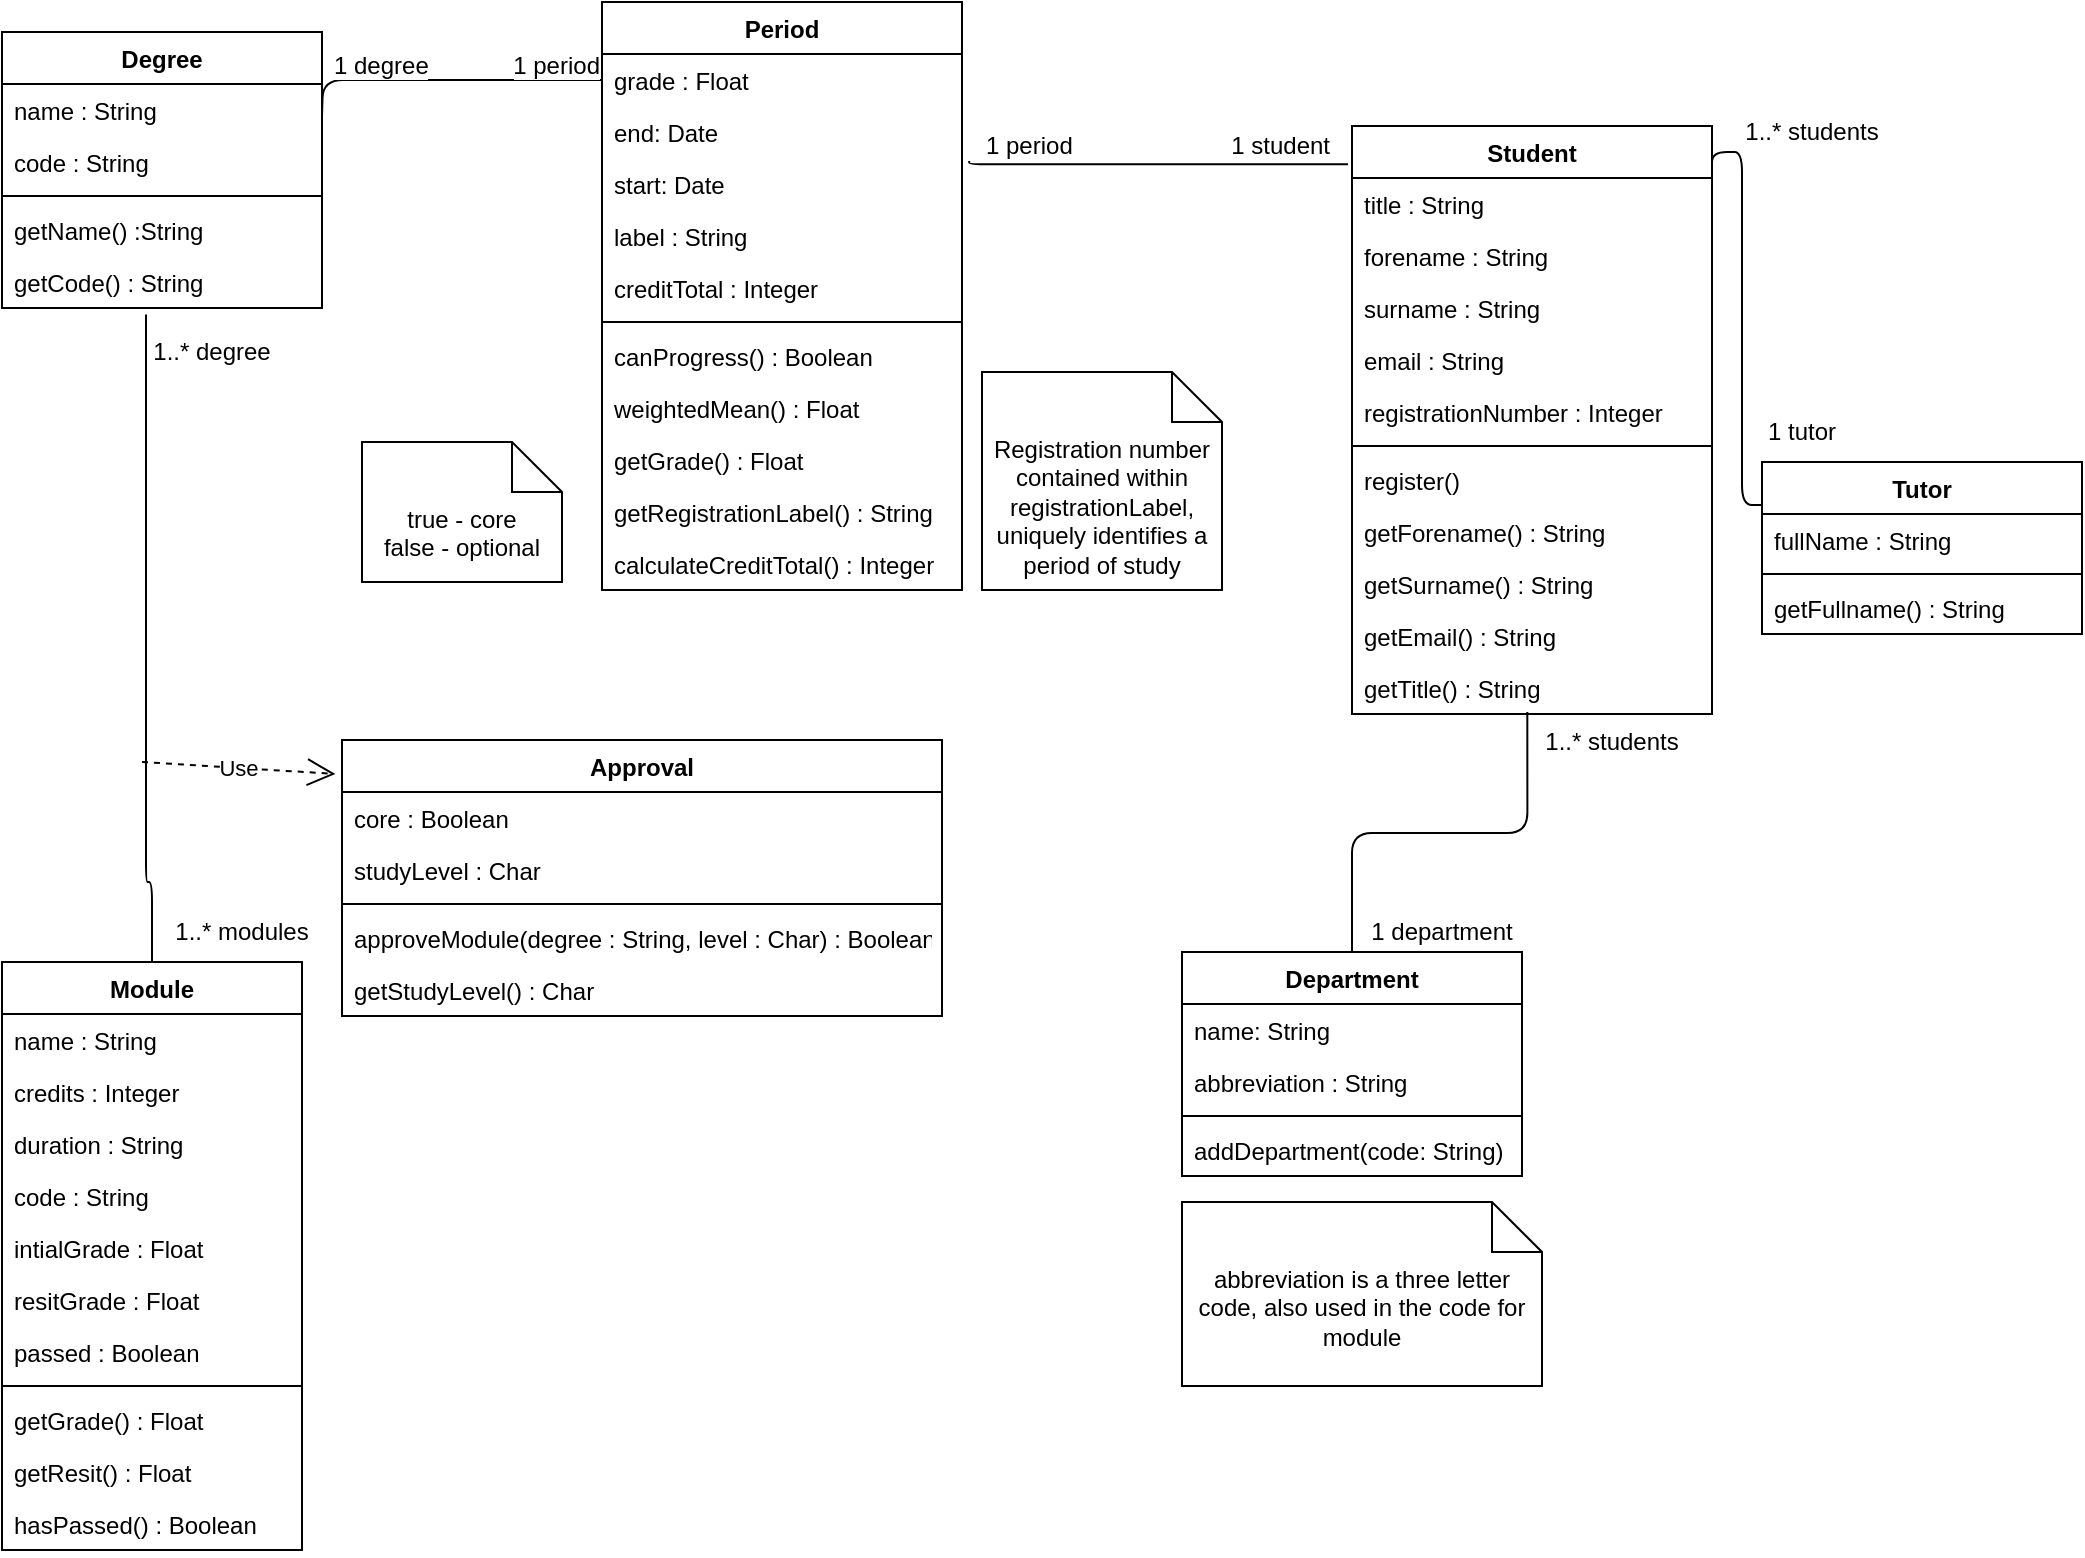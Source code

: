 <mxfile version="13.8.8" type="device"><diagram name="Page-1" id="c4acf3e9-155e-7222-9cf6-157b1a14988f"><mxGraphModel dx="1635" dy="903" grid="1" gridSize="10" guides="1" tooltips="1" connect="1" arrows="1" fold="1" page="1" pageScale="1" pageWidth="850" pageHeight="1100" background="#ffffff" math="0" shadow="0"><root><mxCell id="0"/><mxCell id="1" parent="0"/><mxCell id="rjz1OcBm1PRQuOsxwkTH-1" value="Degree" style="swimlane;fontStyle=1;align=center;verticalAlign=top;childLayout=stackLayout;horizontal=1;startSize=26;horizontalStack=0;resizeParent=1;resizeParentMax=0;resizeLast=0;collapsible=1;marginBottom=0;" parent="1" vertex="1"><mxGeometry x="10" y="15" width="160" height="138" as="geometry"/></mxCell><mxCell id="rjz1OcBm1PRQuOsxwkTH-5" value="name : String" style="text;strokeColor=none;fillColor=none;align=left;verticalAlign=top;spacingLeft=4;spacingRight=4;overflow=hidden;rotatable=0;points=[[0,0.5],[1,0.5]];portConstraint=eastwest;" parent="rjz1OcBm1PRQuOsxwkTH-1" vertex="1"><mxGeometry y="26" width="160" height="26" as="geometry"/></mxCell><mxCell id="rjz1OcBm1PRQuOsxwkTH-6" value="code : String" style="text;strokeColor=none;fillColor=none;align=left;verticalAlign=top;spacingLeft=4;spacingRight=4;overflow=hidden;rotatable=0;points=[[0,0.5],[1,0.5]];portConstraint=eastwest;" parent="rjz1OcBm1PRQuOsxwkTH-1" vertex="1"><mxGeometry y="52" width="160" height="26" as="geometry"/></mxCell><mxCell id="rjz1OcBm1PRQuOsxwkTH-3" value="" style="line;strokeWidth=1;fillColor=none;align=left;verticalAlign=middle;spacingTop=-1;spacingLeft=3;spacingRight=3;rotatable=0;labelPosition=right;points=[];portConstraint=eastwest;" parent="rjz1OcBm1PRQuOsxwkTH-1" vertex="1"><mxGeometry y="78" width="160" height="8" as="geometry"/></mxCell><mxCell id="rjz1OcBm1PRQuOsxwkTH-4" value="getName() :String" style="text;strokeColor=none;fillColor=none;align=left;verticalAlign=top;spacingLeft=4;spacingRight=4;overflow=hidden;rotatable=0;points=[[0,0.5],[1,0.5]];portConstraint=eastwest;" parent="rjz1OcBm1PRQuOsxwkTH-1" vertex="1"><mxGeometry y="86" width="160" height="26" as="geometry"/></mxCell><mxCell id="rjz1OcBm1PRQuOsxwkTH-17" value="getCode() : String" style="text;strokeColor=none;fillColor=none;align=left;verticalAlign=top;spacingLeft=4;spacingRight=4;overflow=hidden;rotatable=0;points=[[0,0.5],[1,0.5]];portConstraint=eastwest;" parent="rjz1OcBm1PRQuOsxwkTH-1" vertex="1"><mxGeometry y="112" width="160" height="26" as="geometry"/></mxCell><mxCell id="rjz1OcBm1PRQuOsxwkTH-23" value="Module&#10;" style="swimlane;fontStyle=1;align=center;verticalAlign=top;childLayout=stackLayout;horizontal=1;startSize=26;horizontalStack=0;resizeParent=1;resizeParentMax=0;resizeLast=0;collapsible=1;marginBottom=0;" parent="1" vertex="1"><mxGeometry x="10" y="480" width="150" height="294" as="geometry"/></mxCell><mxCell id="rjz1OcBm1PRQuOsxwkTH-24" value="name : String" style="text;strokeColor=none;fillColor=none;align=left;verticalAlign=top;spacingLeft=4;spacingRight=4;overflow=hidden;rotatable=0;points=[[0,0.5],[1,0.5]];portConstraint=eastwest;" parent="rjz1OcBm1PRQuOsxwkTH-23" vertex="1"><mxGeometry y="26" width="150" height="26" as="geometry"/></mxCell><mxCell id="rjz1OcBm1PRQuOsxwkTH-27" value="credits : Integer" style="text;strokeColor=none;fillColor=none;align=left;verticalAlign=top;spacingLeft=4;spacingRight=4;overflow=hidden;rotatable=0;points=[[0,0.5],[1,0.5]];portConstraint=eastwest;" parent="rjz1OcBm1PRQuOsxwkTH-23" vertex="1"><mxGeometry y="52" width="150" height="26" as="geometry"/></mxCell><mxCell id="rjz1OcBm1PRQuOsxwkTH-28" value="duration : String" style="text;strokeColor=none;fillColor=none;align=left;verticalAlign=top;spacingLeft=4;spacingRight=4;overflow=hidden;rotatable=0;points=[[0,0.5],[1,0.5]];portConstraint=eastwest;" parent="rjz1OcBm1PRQuOsxwkTH-23" vertex="1"><mxGeometry y="78" width="150" height="26" as="geometry"/></mxCell><mxCell id="rjz1OcBm1PRQuOsxwkTH-32" value="code : String" style="text;strokeColor=none;fillColor=none;align=left;verticalAlign=top;spacingLeft=4;spacingRight=4;overflow=hidden;rotatable=0;points=[[0,0.5],[1,0.5]];portConstraint=eastwest;" parent="rjz1OcBm1PRQuOsxwkTH-23" vertex="1"><mxGeometry y="104" width="150" height="26" as="geometry"/></mxCell><mxCell id="rjz1OcBm1PRQuOsxwkTH-29" value="intialGrade : Float" style="text;strokeColor=none;fillColor=none;align=left;verticalAlign=top;spacingLeft=4;spacingRight=4;overflow=hidden;rotatable=0;points=[[0,0.5],[1,0.5]];portConstraint=eastwest;" parent="rjz1OcBm1PRQuOsxwkTH-23" vertex="1"><mxGeometry y="130" width="150" height="26" as="geometry"/></mxCell><mxCell id="rjz1OcBm1PRQuOsxwkTH-30" value="resitGrade : Float" style="text;strokeColor=none;fillColor=none;align=left;verticalAlign=top;spacingLeft=4;spacingRight=4;overflow=hidden;rotatable=0;points=[[0,0.5],[1,0.5]];portConstraint=eastwest;" parent="rjz1OcBm1PRQuOsxwkTH-23" vertex="1"><mxGeometry y="156" width="150" height="26" as="geometry"/></mxCell><mxCell id="rjz1OcBm1PRQuOsxwkTH-102" value="passed : Boolean" style="text;strokeColor=none;fillColor=none;align=left;verticalAlign=top;spacingLeft=4;spacingRight=4;overflow=hidden;rotatable=0;points=[[0,0.5],[1,0.5]];portConstraint=eastwest;labelBackgroundColor=none;fontSize=12;" parent="rjz1OcBm1PRQuOsxwkTH-23" vertex="1"><mxGeometry y="182" width="150" height="26" as="geometry"/></mxCell><mxCell id="rjz1OcBm1PRQuOsxwkTH-25" value="" style="line;strokeWidth=1;fillColor=none;align=left;verticalAlign=middle;spacingTop=-1;spacingLeft=3;spacingRight=3;rotatable=0;labelPosition=right;points=[];portConstraint=eastwest;" parent="rjz1OcBm1PRQuOsxwkTH-23" vertex="1"><mxGeometry y="208" width="150" height="8" as="geometry"/></mxCell><mxCell id="rjz1OcBm1PRQuOsxwkTH-26" value="getGrade() : Float" style="text;strokeColor=none;fillColor=none;align=left;verticalAlign=top;spacingLeft=4;spacingRight=4;overflow=hidden;rotatable=0;points=[[0,0.5],[1,0.5]];portConstraint=eastwest;" parent="rjz1OcBm1PRQuOsxwkTH-23" vertex="1"><mxGeometry y="216" width="150" height="26" as="geometry"/></mxCell><mxCell id="rjz1OcBm1PRQuOsxwkTH-97" value="getResit() : Float" style="text;strokeColor=none;fillColor=none;align=left;verticalAlign=top;spacingLeft=4;spacingRight=4;overflow=hidden;rotatable=0;points=[[0,0.5],[1,0.5]];portConstraint=eastwest;labelBackgroundColor=none;" parent="rjz1OcBm1PRQuOsxwkTH-23" vertex="1"><mxGeometry y="242" width="150" height="26" as="geometry"/></mxCell><mxCell id="rjz1OcBm1PRQuOsxwkTH-103" value="hasPassed() : Boolean" style="text;strokeColor=none;fillColor=none;align=left;verticalAlign=top;spacingLeft=4;spacingRight=4;overflow=hidden;rotatable=0;points=[[0,0.5],[1,0.5]];portConstraint=eastwest;labelBackgroundColor=none;fontSize=12;" parent="rjz1OcBm1PRQuOsxwkTH-23" vertex="1"><mxGeometry y="268" width="150" height="26" as="geometry"/></mxCell><mxCell id="rjz1OcBm1PRQuOsxwkTH-33" value="Student&#10;" style="swimlane;fontStyle=1;align=center;verticalAlign=top;childLayout=stackLayout;horizontal=1;startSize=26;horizontalStack=0;resizeParent=1;resizeParentMax=0;resizeLast=0;collapsible=1;marginBottom=0;" parent="1" vertex="1"><mxGeometry x="685" y="62" width="180" height="294" as="geometry"/></mxCell><mxCell id="PQvyajeFnrVqaMVcbGp8-60" value="title : String" style="text;strokeColor=none;fillColor=none;align=left;verticalAlign=top;spacingLeft=4;spacingRight=4;overflow=hidden;rotatable=0;points=[[0,0.5],[1,0.5]];portConstraint=eastwest;" parent="rjz1OcBm1PRQuOsxwkTH-33" vertex="1"><mxGeometry y="26" width="180" height="26" as="geometry"/></mxCell><mxCell id="PQvyajeFnrVqaMVcbGp8-63" value="forename : String" style="text;strokeColor=none;fillColor=none;align=left;verticalAlign=top;spacingLeft=4;spacingRight=4;overflow=hidden;rotatable=0;points=[[0,0.5],[1,0.5]];portConstraint=eastwest;fontSize=12;" parent="rjz1OcBm1PRQuOsxwkTH-33" vertex="1"><mxGeometry y="52" width="180" height="26" as="geometry"/></mxCell><mxCell id="PQvyajeFnrVqaMVcbGp8-64" value="surname : String" style="text;strokeColor=none;fillColor=none;align=left;verticalAlign=top;spacingLeft=4;spacingRight=4;overflow=hidden;rotatable=0;points=[[0,0.5],[1,0.5]];portConstraint=eastwest;fontSize=12;" parent="rjz1OcBm1PRQuOsxwkTH-33" vertex="1"><mxGeometry y="78" width="180" height="26" as="geometry"/></mxCell><mxCell id="rjz1OcBm1PRQuOsxwkTH-39" value="email : String" style="text;strokeColor=none;fillColor=none;align=left;verticalAlign=top;spacingLeft=4;spacingRight=4;overflow=hidden;rotatable=0;points=[[0,0.5],[1,0.5]];portConstraint=eastwest;" parent="rjz1OcBm1PRQuOsxwkTH-33" vertex="1"><mxGeometry y="104" width="180" height="26" as="geometry"/></mxCell><mxCell id="PQvyajeFnrVqaMVcbGp8-83" value="registrationNumber : Integer" style="text;strokeColor=none;fillColor=none;align=left;verticalAlign=top;spacingLeft=4;spacingRight=4;overflow=hidden;rotatable=0;points=[[0,0.5],[1,0.5]];portConstraint=eastwest;fontSize=12;" parent="rjz1OcBm1PRQuOsxwkTH-33" vertex="1"><mxGeometry y="130" width="180" height="26" as="geometry"/></mxCell><mxCell id="rjz1OcBm1PRQuOsxwkTH-35" value="" style="line;strokeWidth=1;fillColor=none;align=left;verticalAlign=middle;spacingTop=-1;spacingLeft=3;spacingRight=3;rotatable=0;labelPosition=right;points=[];portConstraint=eastwest;" parent="rjz1OcBm1PRQuOsxwkTH-33" vertex="1"><mxGeometry y="156" width="180" height="8" as="geometry"/></mxCell><mxCell id="rjz1OcBm1PRQuOsxwkTH-36" value="register() " style="text;strokeColor=none;fillColor=none;align=left;verticalAlign=top;spacingLeft=4;spacingRight=4;overflow=hidden;rotatable=0;points=[[0,0.5],[1,0.5]];portConstraint=eastwest;" parent="rjz1OcBm1PRQuOsxwkTH-33" vertex="1"><mxGeometry y="164" width="180" height="26" as="geometry"/></mxCell><mxCell id="PQvyajeFnrVqaMVcbGp8-27" value="getForename() : String" style="text;strokeColor=none;fillColor=none;align=left;verticalAlign=top;spacingLeft=4;spacingRight=4;overflow=hidden;rotatable=0;points=[[0,0.5],[1,0.5]];portConstraint=eastwest;fontSize=12;" parent="rjz1OcBm1PRQuOsxwkTH-33" vertex="1"><mxGeometry y="190" width="180" height="26" as="geometry"/></mxCell><mxCell id="PQvyajeFnrVqaMVcbGp8-28" value="getSurname() : String" style="text;strokeColor=none;fillColor=none;align=left;verticalAlign=top;spacingLeft=4;spacingRight=4;overflow=hidden;rotatable=0;points=[[0,0.5],[1,0.5]];portConstraint=eastwest;fontSize=12;" parent="rjz1OcBm1PRQuOsxwkTH-33" vertex="1"><mxGeometry y="216" width="180" height="26" as="geometry"/></mxCell><mxCell id="PQvyajeFnrVqaMVcbGp8-29" value="getEmail() : String" style="text;strokeColor=none;fillColor=none;align=left;verticalAlign=top;spacingLeft=4;spacingRight=4;overflow=hidden;rotatable=0;points=[[0,0.5],[1,0.5]];portConstraint=eastwest;fontSize=12;" parent="rjz1OcBm1PRQuOsxwkTH-33" vertex="1"><mxGeometry y="242" width="180" height="26" as="geometry"/></mxCell><mxCell id="PQvyajeFnrVqaMVcbGp8-26" value="getTitle() : String" style="text;strokeColor=none;fillColor=none;align=left;verticalAlign=top;spacingLeft=4;spacingRight=4;overflow=hidden;rotatable=0;points=[[0,0.5],[1,0.5]];portConstraint=eastwest;fontSize=12;" parent="rjz1OcBm1PRQuOsxwkTH-33" vertex="1"><mxGeometry y="268" width="180" height="26" as="geometry"/></mxCell><mxCell id="rjz1OcBm1PRQuOsxwkTH-58" value="" style="endArrow=none;html=1;edgeStyle=orthogonalEdgeStyle;entryX=-0.011;entryY=0.065;entryDx=0;entryDy=0;entryPerimeter=0;exitX=1.02;exitY=0.06;exitDx=0;exitDy=0;exitPerimeter=0;" parent="1" source="rjz1OcBm1PRQuOsxwkTH-15" target="rjz1OcBm1PRQuOsxwkTH-33" edge="1"><mxGeometry relative="1" as="geometry"><mxPoint x="500" y="80" as="sourcePoint"/><mxPoint x="660" y="80" as="targetPoint"/><Array as="points"><mxPoint x="494" y="81"/></Array></mxGeometry></mxCell><mxCell id="rjz1OcBm1PRQuOsxwkTH-59" value="1 period" style="edgeLabel;resizable=0;html=1;align=left;verticalAlign=bottom;fontSize=12;" parent="rjz1OcBm1PRQuOsxwkTH-58" connectable="0" vertex="1"><mxGeometry x="-1" relative="1" as="geometry"><mxPoint x="6.4" y="0.44" as="offset"/></mxGeometry></mxCell><mxCell id="rjz1OcBm1PRQuOsxwkTH-60" value="1 student" style="edgeLabel;resizable=0;html=1;align=right;verticalAlign=bottom;fontSize=12;" parent="rjz1OcBm1PRQuOsxwkTH-58" connectable="0" vertex="1"><mxGeometry x="1" relative="1" as="geometry"><mxPoint x="-8.06" y="-1.11" as="offset"/></mxGeometry></mxCell><mxCell id="rjz1OcBm1PRQuOsxwkTH-70" value="abbreviation is a three letter code, also used in the code for module" style="shape=note2;boundedLbl=1;whiteSpace=wrap;html=1;size=25;verticalAlign=top;align=center;" parent="1" vertex="1"><mxGeometry x="600" y="600" width="180" height="92" as="geometry"/></mxCell><mxCell id="rjz1OcBm1PRQuOsxwkTH-79" value="" style="endArrow=none;html=1;edgeStyle=orthogonalEdgeStyle;exitX=0.5;exitY=0;exitDx=0;exitDy=0;entryX=0.444;entryY=1.124;entryDx=0;entryDy=0;entryPerimeter=0;" parent="1" source="rjz1OcBm1PRQuOsxwkTH-23" target="rjz1OcBm1PRQuOsxwkTH-17" edge="1"><mxGeometry relative="1" as="geometry"><mxPoint x="170" y="380" as="sourcePoint"/><mxPoint x="82" y="179.988" as="targetPoint"/><Array as="points"><mxPoint x="85" y="440"/><mxPoint x="82" y="440"/></Array></mxGeometry></mxCell><mxCell id="rjz1OcBm1PRQuOsxwkTH-85" value="Use" style="endArrow=open;endSize=12;dashed=1;html=1;entryX=-0.011;entryY=0.123;entryDx=0;entryDy=0;entryPerimeter=0;" parent="1" target="PQvyajeFnrVqaMVcbGp8-32" edge="1"><mxGeometry width="160" relative="1" as="geometry"><mxPoint x="80" y="380" as="sourcePoint"/><mxPoint x="190" y="380.5" as="targetPoint"/></mxGeometry></mxCell><mxCell id="rjz1OcBm1PRQuOsxwkTH-98" value="Registration number contained within registrationLabel, uniquely identifies a period of study" style="shape=note2;boundedLbl=1;whiteSpace=wrap;html=1;size=25;verticalAlign=top;align=center;labelBackgroundColor=none;fillColor=none;" parent="1" vertex="1"><mxGeometry x="500" y="185" width="120" height="109" as="geometry"/></mxCell><mxCell id="rjz1OcBm1PRQuOsxwkTH-99" value="" style="endArrow=none;html=1;edgeStyle=orthogonalEdgeStyle;fontSize=12;entryX=0;entryY=0.5;entryDx=0;entryDy=0;" parent="1" target="PQvyajeFnrVqaMVcbGp8-19" edge="1"><mxGeometry relative="1" as="geometry"><mxPoint x="170" y="57" as="sourcePoint"/><mxPoint x="390" y="33" as="targetPoint"/></mxGeometry></mxCell><mxCell id="rjz1OcBm1PRQuOsxwkTH-100" value="1 degree" style="edgeLabel;resizable=0;html=1;align=left;verticalAlign=bottom;fontSize=12;" parent="rjz1OcBm1PRQuOsxwkTH-99" connectable="0" vertex="1"><mxGeometry x="-1" relative="1" as="geometry"><mxPoint x="4" y="-17" as="offset"/></mxGeometry></mxCell><mxCell id="rjz1OcBm1PRQuOsxwkTH-101" value="1 period" style="edgeLabel;resizable=0;html=1;align=right;verticalAlign=bottom;fontSize=12;" parent="rjz1OcBm1PRQuOsxwkTH-99" connectable="0" vertex="1"><mxGeometry x="1" relative="1" as="geometry"><mxPoint y="1" as="offset"/></mxGeometry></mxCell><mxCell id="PQvyajeFnrVqaMVcbGp8-2" value="1..* degree" style="text;html=1;strokeColor=none;fillColor=none;align=center;verticalAlign=middle;whiteSpace=wrap;rounded=0;" parent="1" vertex="1"><mxGeometry x="80" y="165" width="70" height="20" as="geometry"/></mxCell><mxCell id="PQvyajeFnrVqaMVcbGp8-3" value="1..* modules" style="text;html=1;strokeColor=none;fillColor=none;align=center;verticalAlign=middle;whiteSpace=wrap;rounded=0;" parent="1" vertex="1"><mxGeometry x="90" y="455" width="80" height="20" as="geometry"/></mxCell><mxCell id="PQvyajeFnrVqaMVcbGp8-6" value="Department" style="swimlane;fontStyle=1;align=center;verticalAlign=top;childLayout=stackLayout;horizontal=1;startSize=26;horizontalStack=0;resizeParent=1;resizeParentMax=0;resizeLast=0;collapsible=1;marginBottom=0;" parent="1" vertex="1"><mxGeometry x="600" y="475" width="170" height="112" as="geometry"/></mxCell><mxCell id="PQvyajeFnrVqaMVcbGp8-7" value="name: String" style="text;strokeColor=none;fillColor=none;align=left;verticalAlign=top;spacingLeft=4;spacingRight=4;overflow=hidden;rotatable=0;points=[[0,0.5],[1,0.5]];portConstraint=eastwest;" parent="PQvyajeFnrVqaMVcbGp8-6" vertex="1"><mxGeometry y="26" width="170" height="26" as="geometry"/></mxCell><mxCell id="PQvyajeFnrVqaMVcbGp8-10" value="abbreviation : String" style="text;strokeColor=none;fillColor=none;align=left;verticalAlign=top;spacingLeft=4;spacingRight=4;overflow=hidden;rotatable=0;points=[[0,0.5],[1,0.5]];portConstraint=eastwest;" parent="PQvyajeFnrVqaMVcbGp8-6" vertex="1"><mxGeometry y="52" width="170" height="26" as="geometry"/></mxCell><mxCell id="PQvyajeFnrVqaMVcbGp8-8" value="" style="line;strokeWidth=1;fillColor=none;align=left;verticalAlign=middle;spacingTop=-1;spacingLeft=3;spacingRight=3;rotatable=0;labelPosition=right;points=[];portConstraint=eastwest;" parent="PQvyajeFnrVqaMVcbGp8-6" vertex="1"><mxGeometry y="78" width="170" height="8" as="geometry"/></mxCell><mxCell id="PQvyajeFnrVqaMVcbGp8-9" value="addDepartment(code: String) " style="text;strokeColor=none;fillColor=none;align=left;verticalAlign=top;spacingLeft=4;spacingRight=4;overflow=hidden;rotatable=0;points=[[0,0.5],[1,0.5]];portConstraint=eastwest;" parent="PQvyajeFnrVqaMVcbGp8-6" vertex="1"><mxGeometry y="86" width="170" height="26" as="geometry"/></mxCell><mxCell id="PQvyajeFnrVqaMVcbGp8-13" value="" style="endArrow=none;html=1;edgeStyle=orthogonalEdgeStyle;entryX=0.5;entryY=0;entryDx=0;entryDy=0;exitX=0.487;exitY=0.962;exitDx=0;exitDy=0;exitPerimeter=0;" parent="1" source="PQvyajeFnrVqaMVcbGp8-26" target="PQvyajeFnrVqaMVcbGp8-6" edge="1"><mxGeometry relative="1" as="geometry"><mxPoint x="770" y="335" as="sourcePoint"/><mxPoint x="500" y="595.22" as="targetPoint"/></mxGeometry></mxCell><mxCell id="PQvyajeFnrVqaMVcbGp8-16" value="1..* students" style="text;html=1;strokeColor=none;fillColor=none;align=center;verticalAlign=middle;whiteSpace=wrap;rounded=0;" parent="1" vertex="1"><mxGeometry x="775" y="360" width="80" height="20" as="geometry"/></mxCell><mxCell id="PQvyajeFnrVqaMVcbGp8-17" value="1 department" style="text;html=1;strokeColor=none;fillColor=none;align=center;verticalAlign=middle;whiteSpace=wrap;rounded=0;" parent="1" vertex="1"><mxGeometry x="660" y="455" width="140" height="20" as="geometry"/></mxCell><mxCell id="PQvyajeFnrVqaMVcbGp8-18" value="Period" style="swimlane;fontStyle=1;align=center;verticalAlign=top;childLayout=stackLayout;horizontal=1;startSize=26;horizontalStack=0;resizeParent=1;resizeParentMax=0;resizeLast=0;collapsible=1;marginBottom=0;" parent="1" vertex="1"><mxGeometry x="310" width="180" height="294" as="geometry"/></mxCell><mxCell id="PQvyajeFnrVqaMVcbGp8-19" value="grade : Float" style="text;strokeColor=none;fillColor=none;align=left;verticalAlign=top;spacingLeft=4;spacingRight=4;overflow=hidden;rotatable=0;points=[[0,0.5],[1,0.5]];portConstraint=eastwest;" parent="PQvyajeFnrVqaMVcbGp8-18" vertex="1"><mxGeometry y="26" width="180" height="26" as="geometry"/></mxCell><mxCell id="rjz1OcBm1PRQuOsxwkTH-16" value="end: Date" style="text;strokeColor=none;fillColor=none;align=left;verticalAlign=top;spacingLeft=4;spacingRight=4;overflow=hidden;rotatable=0;points=[[0,0.5],[1,0.5]];portConstraint=eastwest;" parent="PQvyajeFnrVqaMVcbGp8-18" vertex="1"><mxGeometry y="52" width="180" height="26" as="geometry"/></mxCell><mxCell id="rjz1OcBm1PRQuOsxwkTH-15" value="start: Date" style="text;strokeColor=none;fillColor=none;align=left;verticalAlign=top;spacingLeft=4;spacingRight=4;overflow=hidden;rotatable=0;points=[[0,0.5],[1,0.5]];portConstraint=eastwest;" parent="PQvyajeFnrVqaMVcbGp8-18" vertex="1"><mxGeometry y="78" width="180" height="26" as="geometry"/></mxCell><mxCell id="PQvyajeFnrVqaMVcbGp8-22" value="label : String" style="text;strokeColor=none;fillColor=none;align=left;verticalAlign=top;spacingLeft=4;spacingRight=4;overflow=hidden;rotatable=0;points=[[0,0.5],[1,0.5]];portConstraint=eastwest;" parent="PQvyajeFnrVqaMVcbGp8-18" vertex="1"><mxGeometry y="104" width="180" height="26" as="geometry"/></mxCell><mxCell id="PQvyajeFnrVqaMVcbGp8-53" value="creditTotal : Integer" style="text;strokeColor=none;fillColor=none;align=left;verticalAlign=top;spacingLeft=4;spacingRight=4;overflow=hidden;rotatable=0;points=[[0,0.5],[1,0.5]];portConstraint=eastwest;fontSize=12;" parent="PQvyajeFnrVqaMVcbGp8-18" vertex="1"><mxGeometry y="130" width="180" height="26" as="geometry"/></mxCell><mxCell id="PQvyajeFnrVqaMVcbGp8-20" value="" style="line;strokeWidth=1;fillColor=none;align=left;verticalAlign=middle;spacingTop=-1;spacingLeft=3;spacingRight=3;rotatable=0;labelPosition=right;points=[];portConstraint=eastwest;" parent="PQvyajeFnrVqaMVcbGp8-18" vertex="1"><mxGeometry y="156" width="180" height="8" as="geometry"/></mxCell><mxCell id="PQvyajeFnrVqaMVcbGp8-21" value="canProgress() : Boolean" style="text;strokeColor=none;fillColor=none;align=left;verticalAlign=top;spacingLeft=4;spacingRight=4;overflow=hidden;rotatable=0;points=[[0,0.5],[1,0.5]];portConstraint=eastwest;" parent="PQvyajeFnrVqaMVcbGp8-18" vertex="1"><mxGeometry y="164" width="180" height="26" as="geometry"/></mxCell><mxCell id="PQvyajeFnrVqaMVcbGp8-23" value="weightedMean() : Float" style="text;strokeColor=none;fillColor=none;align=left;verticalAlign=top;spacingLeft=4;spacingRight=4;overflow=hidden;rotatable=0;points=[[0,0.5],[1,0.5]];portConstraint=eastwest;" parent="PQvyajeFnrVqaMVcbGp8-18" vertex="1"><mxGeometry y="190" width="180" height="26" as="geometry"/></mxCell><mxCell id="PQvyajeFnrVqaMVcbGp8-30" value="getGrade() : Float" style="text;strokeColor=none;fillColor=none;align=left;verticalAlign=top;spacingLeft=4;spacingRight=4;overflow=hidden;rotatable=0;points=[[0,0.5],[1,0.5]];portConstraint=eastwest;fontSize=12;" parent="PQvyajeFnrVqaMVcbGp8-18" vertex="1"><mxGeometry y="216" width="180" height="26" as="geometry"/></mxCell><mxCell id="PQvyajeFnrVqaMVcbGp8-84" value="getRegistrationLabel() : String" style="text;strokeColor=none;fillColor=none;align=left;verticalAlign=top;spacingLeft=4;spacingRight=4;overflow=hidden;rotatable=0;points=[[0,0.5],[1,0.5]];portConstraint=eastwest;fontSize=12;" parent="PQvyajeFnrVqaMVcbGp8-18" vertex="1"><mxGeometry y="242" width="180" height="26" as="geometry"/></mxCell><mxCell id="PQvyajeFnrVqaMVcbGp8-52" value="calculateCreditTotal() : Integer" style="text;strokeColor=none;fillColor=none;align=left;verticalAlign=top;spacingLeft=4;spacingRight=4;overflow=hidden;rotatable=0;points=[[0,0.5],[1,0.5]];portConstraint=eastwest;" parent="PQvyajeFnrVqaMVcbGp8-18" vertex="1"><mxGeometry y="268" width="180" height="26" as="geometry"/></mxCell><mxCell id="PQvyajeFnrVqaMVcbGp8-32" value="Approval" style="swimlane;fontStyle=1;align=center;verticalAlign=top;childLayout=stackLayout;horizontal=1;startSize=26;horizontalStack=0;resizeParent=1;resizeParentMax=0;resizeLast=0;collapsible=1;marginBottom=0;fontSize=12;" parent="1" vertex="1"><mxGeometry x="180" y="369" width="300" height="138" as="geometry"/></mxCell><mxCell id="PQvyajeFnrVqaMVcbGp8-33" value="core : Boolean" style="text;strokeColor=none;fillColor=none;align=left;verticalAlign=top;spacingLeft=4;spacingRight=4;overflow=hidden;rotatable=0;points=[[0,0.5],[1,0.5]];portConstraint=eastwest;" parent="PQvyajeFnrVqaMVcbGp8-32" vertex="1"><mxGeometry y="26" width="300" height="26" as="geometry"/></mxCell><mxCell id="YUyRYNqR69naYe7YKwsN-1" value="studyLevel : Char" style="text;strokeColor=none;fillColor=none;align=left;verticalAlign=top;spacingLeft=4;spacingRight=4;overflow=hidden;rotatable=0;points=[[0,0.5],[1,0.5]];portConstraint=eastwest;" vertex="1" parent="PQvyajeFnrVqaMVcbGp8-32"><mxGeometry y="52" width="300" height="26" as="geometry"/></mxCell><mxCell id="PQvyajeFnrVqaMVcbGp8-34" value="" style="line;strokeWidth=1;fillColor=none;align=left;verticalAlign=middle;spacingTop=-1;spacingLeft=3;spacingRight=3;rotatable=0;labelPosition=right;points=[];portConstraint=eastwest;" parent="PQvyajeFnrVqaMVcbGp8-32" vertex="1"><mxGeometry y="78" width="300" height="8" as="geometry"/></mxCell><mxCell id="PQvyajeFnrVqaMVcbGp8-31" value="approveModule(degree : String, level : Char) : Boolean" style="text;strokeColor=none;fillColor=none;align=left;verticalAlign=top;spacingLeft=4;spacingRight=4;overflow=hidden;rotatable=0;points=[[0,0.5],[1,0.5]];portConstraint=eastwest;fontSize=12;" parent="PQvyajeFnrVqaMVcbGp8-32" vertex="1"><mxGeometry y="86" width="300" height="26" as="geometry"/></mxCell><mxCell id="YUyRYNqR69naYe7YKwsN-2" value="getStudyLevel() : Char" style="text;strokeColor=none;fillColor=none;align=left;verticalAlign=top;spacingLeft=4;spacingRight=4;overflow=hidden;rotatable=0;points=[[0,0.5],[1,0.5]];portConstraint=eastwest;" vertex="1" parent="PQvyajeFnrVqaMVcbGp8-32"><mxGeometry y="112" width="300" height="26" as="geometry"/></mxCell><mxCell id="PQvyajeFnrVqaMVcbGp8-72" value="true - core&lt;br&gt;false - optional" style="shape=note2;boundedLbl=1;whiteSpace=wrap;html=1;size=25;verticalAlign=top;align=center;labelBackgroundColor=none;fillColor=none;" parent="1" vertex="1"><mxGeometry x="190" y="220" width="100" height="70" as="geometry"/></mxCell><mxCell id="PQvyajeFnrVqaMVcbGp8-73" value="" style="endArrow=none;html=1;edgeStyle=orthogonalEdgeStyle;fontSize=12;entryX=0;entryY=0.25;entryDx=0;entryDy=0;" parent="1" target="PQvyajeFnrVqaMVcbGp8-79" edge="1"><mxGeometry relative="1" as="geometry"><mxPoint x="865" y="85" as="sourcePoint"/><mxPoint x="975" y="75" as="targetPoint"/><Array as="points"><mxPoint x="865" y="75"/><mxPoint x="880" y="75"/><mxPoint x="880" y="252"/></Array></mxGeometry></mxCell><mxCell id="PQvyajeFnrVqaMVcbGp8-76" value="1..* students" style="text;html=1;strokeColor=none;fillColor=none;align=center;verticalAlign=middle;whiteSpace=wrap;rounded=0;fontSize=12;" parent="1" vertex="1"><mxGeometry x="875" y="55" width="80" height="20" as="geometry"/></mxCell><mxCell id="PQvyajeFnrVqaMVcbGp8-77" value="1 tutor" style="text;html=1;strokeColor=none;fillColor=none;align=center;verticalAlign=middle;whiteSpace=wrap;rounded=0;fontSize=12;" parent="1" vertex="1"><mxGeometry x="890" y="200" width="40" height="30" as="geometry"/></mxCell><mxCell id="PQvyajeFnrVqaMVcbGp8-79" value="Tutor" style="swimlane;fontStyle=1;align=center;verticalAlign=top;childLayout=stackLayout;horizontal=1;startSize=26;horizontalStack=0;resizeParent=1;resizeParentMax=0;resizeLast=0;collapsible=1;marginBottom=0;fontSize=12;" parent="1" vertex="1"><mxGeometry x="890" y="230" width="160" height="86" as="geometry"/></mxCell><mxCell id="PQvyajeFnrVqaMVcbGp8-80" value="fullName : String" style="text;strokeColor=none;fillColor=none;align=left;verticalAlign=top;spacingLeft=4;spacingRight=4;overflow=hidden;rotatable=0;points=[[0,0.5],[1,0.5]];portConstraint=eastwest;" parent="PQvyajeFnrVqaMVcbGp8-79" vertex="1"><mxGeometry y="26" width="160" height="26" as="geometry"/></mxCell><mxCell id="PQvyajeFnrVqaMVcbGp8-81" value="" style="line;strokeWidth=1;fillColor=none;align=left;verticalAlign=middle;spacingTop=-1;spacingLeft=3;spacingRight=3;rotatable=0;labelPosition=right;points=[];portConstraint=eastwest;" parent="PQvyajeFnrVqaMVcbGp8-79" vertex="1"><mxGeometry y="52" width="160" height="8" as="geometry"/></mxCell><mxCell id="PQvyajeFnrVqaMVcbGp8-82" value="getFullname() : String" style="text;strokeColor=none;fillColor=none;align=left;verticalAlign=top;spacingLeft=4;spacingRight=4;overflow=hidden;rotatable=0;points=[[0,0.5],[1,0.5]];portConstraint=eastwest;" parent="PQvyajeFnrVqaMVcbGp8-79" vertex="1"><mxGeometry y="60" width="160" height="26" as="geometry"/></mxCell><mxCell id="PQvyajeFnrVqaMVcbGp8-85" style="edgeStyle=orthogonalEdgeStyle;rounded=0;orthogonalLoop=1;jettySize=auto;html=1;exitX=0.5;exitY=1;exitDx=0;exitDy=0;fontSize=12;" parent="1" source="PQvyajeFnrVqaMVcbGp8-3" target="PQvyajeFnrVqaMVcbGp8-3" edge="1"><mxGeometry relative="1" as="geometry"/></mxCell></root></mxGraphModel></diagram></mxfile>